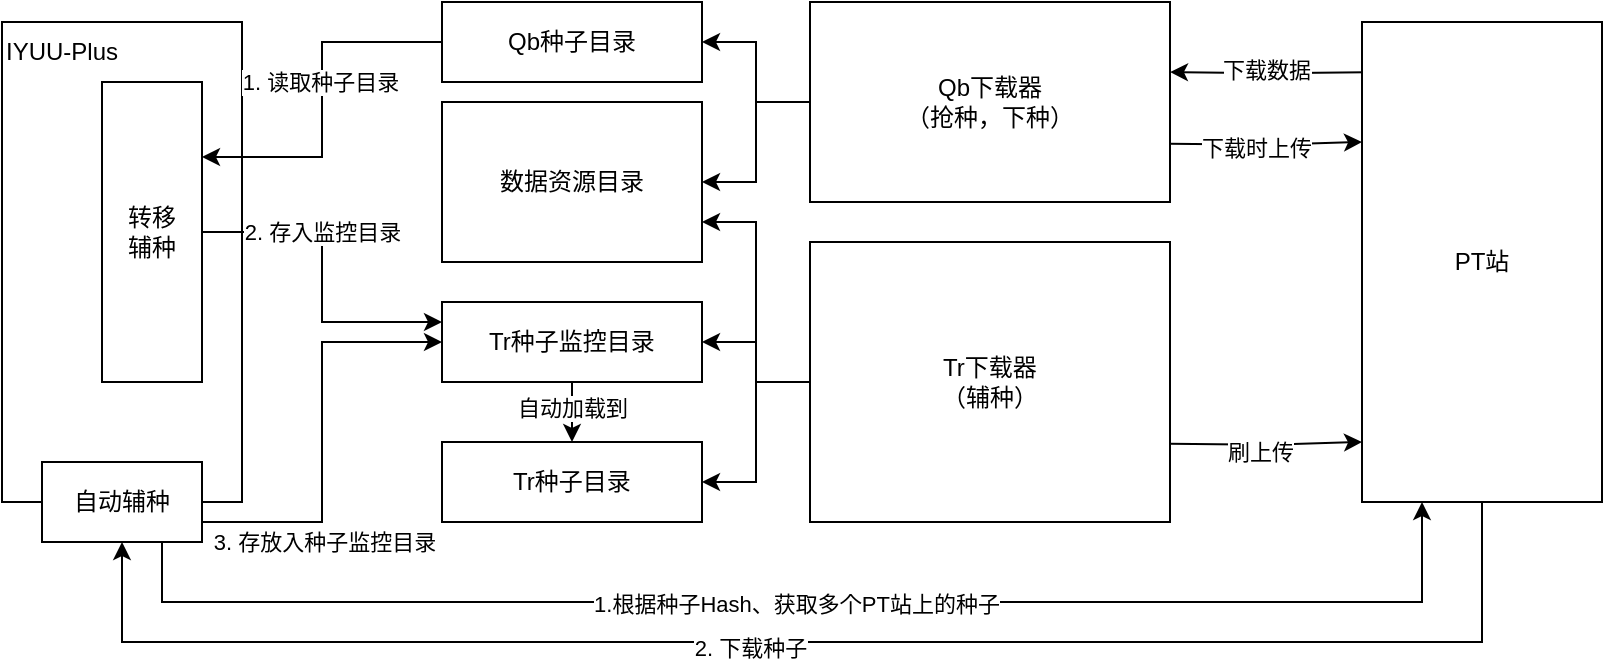 <mxfile version="26.0.8">
  <diagram name="第 1 页" id="obtjYollxw9p6rtrIIlw">
    <mxGraphModel dx="1614" dy="443" grid="1" gridSize="10" guides="1" tooltips="1" connect="1" arrows="1" fold="1" page="1" pageScale="1" pageWidth="827" pageHeight="1169" math="0" shadow="0">
      <root>
        <mxCell id="0" />
        <mxCell id="1" parent="0" />
        <mxCell id="D8F1xkbiYgFCIlf3R8KJ-9" style="edgeStyle=orthogonalEdgeStyle;rounded=0;orthogonalLoop=1;jettySize=auto;html=1;entryX=1;entryY=0.5;entryDx=0;entryDy=0;" edge="1" parent="1" source="D8F1xkbiYgFCIlf3R8KJ-1" target="D8F1xkbiYgFCIlf3R8KJ-4">
          <mxGeometry relative="1" as="geometry" />
        </mxCell>
        <mxCell id="D8F1xkbiYgFCIlf3R8KJ-10" style="edgeStyle=orthogonalEdgeStyle;rounded=0;orthogonalLoop=1;jettySize=auto;html=1;entryX=1;entryY=0.5;entryDx=0;entryDy=0;" edge="1" parent="1" source="D8F1xkbiYgFCIlf3R8KJ-1" target="D8F1xkbiYgFCIlf3R8KJ-8">
          <mxGeometry relative="1" as="geometry" />
        </mxCell>
        <mxCell id="D8F1xkbiYgFCIlf3R8KJ-1" value="Qb下载器&lt;div&gt;（抢种，下种）&lt;/div&gt;" style="rounded=0;whiteSpace=wrap;html=1;" vertex="1" parent="1">
          <mxGeometry x="384" y="170" width="180" height="100" as="geometry" />
        </mxCell>
        <mxCell id="D8F1xkbiYgFCIlf3R8KJ-11" style="edgeStyle=orthogonalEdgeStyle;rounded=0;orthogonalLoop=1;jettySize=auto;html=1;entryX=1;entryY=0.75;entryDx=0;entryDy=0;" edge="1" parent="1" source="D8F1xkbiYgFCIlf3R8KJ-2" target="D8F1xkbiYgFCIlf3R8KJ-8">
          <mxGeometry relative="1" as="geometry" />
        </mxCell>
        <mxCell id="D8F1xkbiYgFCIlf3R8KJ-12" style="edgeStyle=orthogonalEdgeStyle;rounded=0;orthogonalLoop=1;jettySize=auto;html=1;entryX=1;entryY=0.5;entryDx=0;entryDy=0;" edge="1" parent="1" source="D8F1xkbiYgFCIlf3R8KJ-2" target="D8F1xkbiYgFCIlf3R8KJ-6">
          <mxGeometry relative="1" as="geometry" />
        </mxCell>
        <mxCell id="D8F1xkbiYgFCIlf3R8KJ-13" style="edgeStyle=orthogonalEdgeStyle;rounded=0;orthogonalLoop=1;jettySize=auto;html=1;entryX=1;entryY=0.5;entryDx=0;entryDy=0;" edge="1" parent="1" source="D8F1xkbiYgFCIlf3R8KJ-2" target="D8F1xkbiYgFCIlf3R8KJ-5">
          <mxGeometry relative="1" as="geometry" />
        </mxCell>
        <mxCell id="D8F1xkbiYgFCIlf3R8KJ-2" value="Tr下载器&lt;div&gt;（辅种）&lt;/div&gt;" style="rounded=0;whiteSpace=wrap;html=1;" vertex="1" parent="1">
          <mxGeometry x="384" y="290" width="180" height="140" as="geometry" />
        </mxCell>
        <mxCell id="D8F1xkbiYgFCIlf3R8KJ-18" style="edgeStyle=orthogonalEdgeStyle;rounded=0;orthogonalLoop=1;jettySize=auto;html=1;entryX=1;entryY=0.5;entryDx=0;entryDy=0;exitX=0.017;exitY=0.167;exitDx=0;exitDy=0;exitPerimeter=0;" edge="1" parent="1">
          <mxGeometry relative="1" as="geometry">
            <mxPoint x="662.04" y="205.08" as="sourcePoint" />
            <mxPoint x="564" y="205" as="targetPoint" />
          </mxGeometry>
        </mxCell>
        <mxCell id="D8F1xkbiYgFCIlf3R8KJ-31" value="下载数据" style="edgeLabel;html=1;align=center;verticalAlign=middle;resizable=0;points=[];" vertex="1" connectable="0" parent="D8F1xkbiYgFCIlf3R8KJ-18">
          <mxGeometry x="0.024" y="-2" relative="1" as="geometry">
            <mxPoint as="offset" />
          </mxGeometry>
        </mxCell>
        <mxCell id="D8F1xkbiYgFCIlf3R8KJ-37" style="edgeStyle=orthogonalEdgeStyle;rounded=0;orthogonalLoop=1;jettySize=auto;html=1;entryX=0.5;entryY=1;entryDx=0;entryDy=0;exitX=0.5;exitY=1;exitDx=0;exitDy=0;" edge="1" parent="1" source="D8F1xkbiYgFCIlf3R8KJ-3" target="D8F1xkbiYgFCIlf3R8KJ-33">
          <mxGeometry relative="1" as="geometry">
            <Array as="points">
              <mxPoint x="720" y="490" />
              <mxPoint x="40" y="490" />
            </Array>
          </mxGeometry>
        </mxCell>
        <mxCell id="D8F1xkbiYgFCIlf3R8KJ-41" value="2. 下载种子" style="edgeLabel;html=1;align=center;verticalAlign=middle;resizable=0;points=[];" vertex="1" connectable="0" parent="D8F1xkbiYgFCIlf3R8KJ-37">
          <mxGeometry x="0.09" y="3" relative="1" as="geometry">
            <mxPoint as="offset" />
          </mxGeometry>
        </mxCell>
        <mxCell id="D8F1xkbiYgFCIlf3R8KJ-3" value="PT站" style="rounded=0;whiteSpace=wrap;html=1;" vertex="1" parent="1">
          <mxGeometry x="660" y="180" width="120" height="240" as="geometry" />
        </mxCell>
        <mxCell id="D8F1xkbiYgFCIlf3R8KJ-4" value="Qb种子目录" style="rounded=0;whiteSpace=wrap;html=1;" vertex="1" parent="1">
          <mxGeometry x="200" y="170" width="130" height="40" as="geometry" />
        </mxCell>
        <mxCell id="D8F1xkbiYgFCIlf3R8KJ-5" value="Tr种子目录" style="rounded=0;whiteSpace=wrap;html=1;" vertex="1" parent="1">
          <mxGeometry x="200" y="390" width="130" height="40" as="geometry" />
        </mxCell>
        <mxCell id="D8F1xkbiYgFCIlf3R8KJ-7" value="" style="edgeStyle=orthogonalEdgeStyle;rounded=0;orthogonalLoop=1;jettySize=auto;html=1;" edge="1" parent="1" source="D8F1xkbiYgFCIlf3R8KJ-6" target="D8F1xkbiYgFCIlf3R8KJ-5">
          <mxGeometry relative="1" as="geometry" />
        </mxCell>
        <mxCell id="D8F1xkbiYgFCIlf3R8KJ-14" value="自动加载到" style="edgeLabel;html=1;align=center;verticalAlign=middle;resizable=0;points=[];" vertex="1" connectable="0" parent="D8F1xkbiYgFCIlf3R8KJ-7">
          <mxGeometry x="0.32" y="4" relative="1" as="geometry">
            <mxPoint x="-4" as="offset" />
          </mxGeometry>
        </mxCell>
        <mxCell id="D8F1xkbiYgFCIlf3R8KJ-6" value="Tr种子监控目录" style="rounded=0;whiteSpace=wrap;html=1;" vertex="1" parent="1">
          <mxGeometry x="200" y="320" width="130" height="40" as="geometry" />
        </mxCell>
        <mxCell id="D8F1xkbiYgFCIlf3R8KJ-8" value="数据资源目录" style="rounded=0;whiteSpace=wrap;html=1;" vertex="1" parent="1">
          <mxGeometry x="200" y="220" width="130" height="80" as="geometry" />
        </mxCell>
        <mxCell id="D8F1xkbiYgFCIlf3R8KJ-15" value="" style="rounded=0;whiteSpace=wrap;html=1;" vertex="1" parent="1">
          <mxGeometry x="-20" y="180" width="120" height="240" as="geometry" />
        </mxCell>
        <mxCell id="D8F1xkbiYgFCIlf3R8KJ-21" style="edgeStyle=orthogonalEdgeStyle;rounded=0;orthogonalLoop=1;jettySize=auto;html=1;entryX=0.003;entryY=0.163;entryDx=0;entryDy=0;entryPerimeter=0;" edge="1" parent="1">
          <mxGeometry relative="1" as="geometry">
            <mxPoint x="563.64" y="240.88" as="sourcePoint" />
            <mxPoint x="660.0" y="240" as="targetPoint" />
          </mxGeometry>
        </mxCell>
        <mxCell id="D8F1xkbiYgFCIlf3R8KJ-32" value="下载时上传" style="edgeLabel;html=1;align=center;verticalAlign=middle;resizable=0;points=[];" vertex="1" connectable="0" parent="D8F1xkbiYgFCIlf3R8KJ-21">
          <mxGeometry x="-0.12" y="-1" relative="1" as="geometry">
            <mxPoint as="offset" />
          </mxGeometry>
        </mxCell>
        <mxCell id="D8F1xkbiYgFCIlf3R8KJ-29" style="edgeStyle=orthogonalEdgeStyle;rounded=0;orthogonalLoop=1;jettySize=auto;html=1;entryX=0.003;entryY=0.163;entryDx=0;entryDy=0;entryPerimeter=0;" edge="1" parent="1">
          <mxGeometry relative="1" as="geometry">
            <mxPoint x="563.64" y="390.88" as="sourcePoint" />
            <mxPoint x="660.0" y="390" as="targetPoint" />
          </mxGeometry>
        </mxCell>
        <mxCell id="D8F1xkbiYgFCIlf3R8KJ-30" value="刷上传" style="edgeLabel;html=1;align=center;verticalAlign=middle;resizable=0;points=[];" vertex="1" connectable="0" parent="D8F1xkbiYgFCIlf3R8KJ-29">
          <mxGeometry x="-0.076" y="-3" relative="1" as="geometry">
            <mxPoint as="offset" />
          </mxGeometry>
        </mxCell>
        <mxCell id="D8F1xkbiYgFCIlf3R8KJ-39" style="edgeStyle=orthogonalEdgeStyle;rounded=0;orthogonalLoop=1;jettySize=auto;html=1;entryX=0.25;entryY=1;entryDx=0;entryDy=0;exitX=0.75;exitY=1;exitDx=0;exitDy=0;" edge="1" parent="1" source="D8F1xkbiYgFCIlf3R8KJ-33" target="D8F1xkbiYgFCIlf3R8KJ-3">
          <mxGeometry relative="1" as="geometry">
            <Array as="points">
              <mxPoint x="60" y="470" />
              <mxPoint x="690" y="470" />
            </Array>
          </mxGeometry>
        </mxCell>
        <mxCell id="D8F1xkbiYgFCIlf3R8KJ-40" value="1.根据种子Hash、获取多个PT站上的种子" style="edgeLabel;html=1;align=center;verticalAlign=middle;resizable=0;points=[];" vertex="1" connectable="0" parent="D8F1xkbiYgFCIlf3R8KJ-39">
          <mxGeometry x="-0.022" y="-1" relative="1" as="geometry">
            <mxPoint as="offset" />
          </mxGeometry>
        </mxCell>
        <mxCell id="D8F1xkbiYgFCIlf3R8KJ-42" style="edgeStyle=orthogonalEdgeStyle;rounded=0;orthogonalLoop=1;jettySize=auto;html=1;entryX=0;entryY=0.5;entryDx=0;entryDy=0;exitX=1;exitY=0.75;exitDx=0;exitDy=0;" edge="1" parent="1" source="D8F1xkbiYgFCIlf3R8KJ-33" target="D8F1xkbiYgFCIlf3R8KJ-6">
          <mxGeometry relative="1" as="geometry" />
        </mxCell>
        <mxCell id="D8F1xkbiYgFCIlf3R8KJ-43" value="3. 存放入种子监控目录" style="edgeLabel;html=1;align=center;verticalAlign=middle;resizable=0;points=[];" vertex="1" connectable="0" parent="D8F1xkbiYgFCIlf3R8KJ-42">
          <mxGeometry x="-0.661" y="2" relative="1" as="geometry">
            <mxPoint x="25" y="12" as="offset" />
          </mxGeometry>
        </mxCell>
        <mxCell id="D8F1xkbiYgFCIlf3R8KJ-33" value="自动辅种" style="rounded=0;whiteSpace=wrap;html=1;" vertex="1" parent="1">
          <mxGeometry y="400" width="80" height="40" as="geometry" />
        </mxCell>
        <mxCell id="D8F1xkbiYgFCIlf3R8KJ-36" value="IYUU-Plus" style="text;html=1;align=center;verticalAlign=middle;whiteSpace=wrap;rounded=0;" vertex="1" parent="1">
          <mxGeometry x="-20" y="180" width="60" height="30" as="geometry" />
        </mxCell>
        <mxCell id="D8F1xkbiYgFCIlf3R8KJ-46" style="edgeStyle=orthogonalEdgeStyle;rounded=0;orthogonalLoop=1;jettySize=auto;html=1;entryX=0;entryY=0.25;entryDx=0;entryDy=0;" edge="1" parent="1" source="D8F1xkbiYgFCIlf3R8KJ-44" target="D8F1xkbiYgFCIlf3R8KJ-6">
          <mxGeometry relative="1" as="geometry" />
        </mxCell>
        <mxCell id="D8F1xkbiYgFCIlf3R8KJ-48" value="2. 存入监控目录" style="edgeLabel;html=1;align=center;verticalAlign=middle;resizable=0;points=[];" vertex="1" connectable="0" parent="D8F1xkbiYgFCIlf3R8KJ-46">
          <mxGeometry x="-0.443" y="3" relative="1" as="geometry">
            <mxPoint x="14" y="3" as="offset" />
          </mxGeometry>
        </mxCell>
        <mxCell id="D8F1xkbiYgFCIlf3R8KJ-44" value="转移&lt;div&gt;辅种&lt;/div&gt;" style="rounded=0;whiteSpace=wrap;html=1;" vertex="1" parent="1">
          <mxGeometry x="30" y="210" width="50" height="150" as="geometry" />
        </mxCell>
        <mxCell id="D8F1xkbiYgFCIlf3R8KJ-45" style="edgeStyle=orthogonalEdgeStyle;rounded=0;orthogonalLoop=1;jettySize=auto;html=1;entryX=1;entryY=0.25;entryDx=0;entryDy=0;" edge="1" parent="1" source="D8F1xkbiYgFCIlf3R8KJ-4" target="D8F1xkbiYgFCIlf3R8KJ-44">
          <mxGeometry relative="1" as="geometry" />
        </mxCell>
        <mxCell id="D8F1xkbiYgFCIlf3R8KJ-47" value="1. 读取种子目录" style="edgeLabel;html=1;align=center;verticalAlign=middle;resizable=0;points=[];" vertex="1" connectable="0" parent="D8F1xkbiYgFCIlf3R8KJ-45">
          <mxGeometry x="-0.105" y="-1" relative="1" as="geometry">
            <mxPoint as="offset" />
          </mxGeometry>
        </mxCell>
      </root>
    </mxGraphModel>
  </diagram>
</mxfile>
